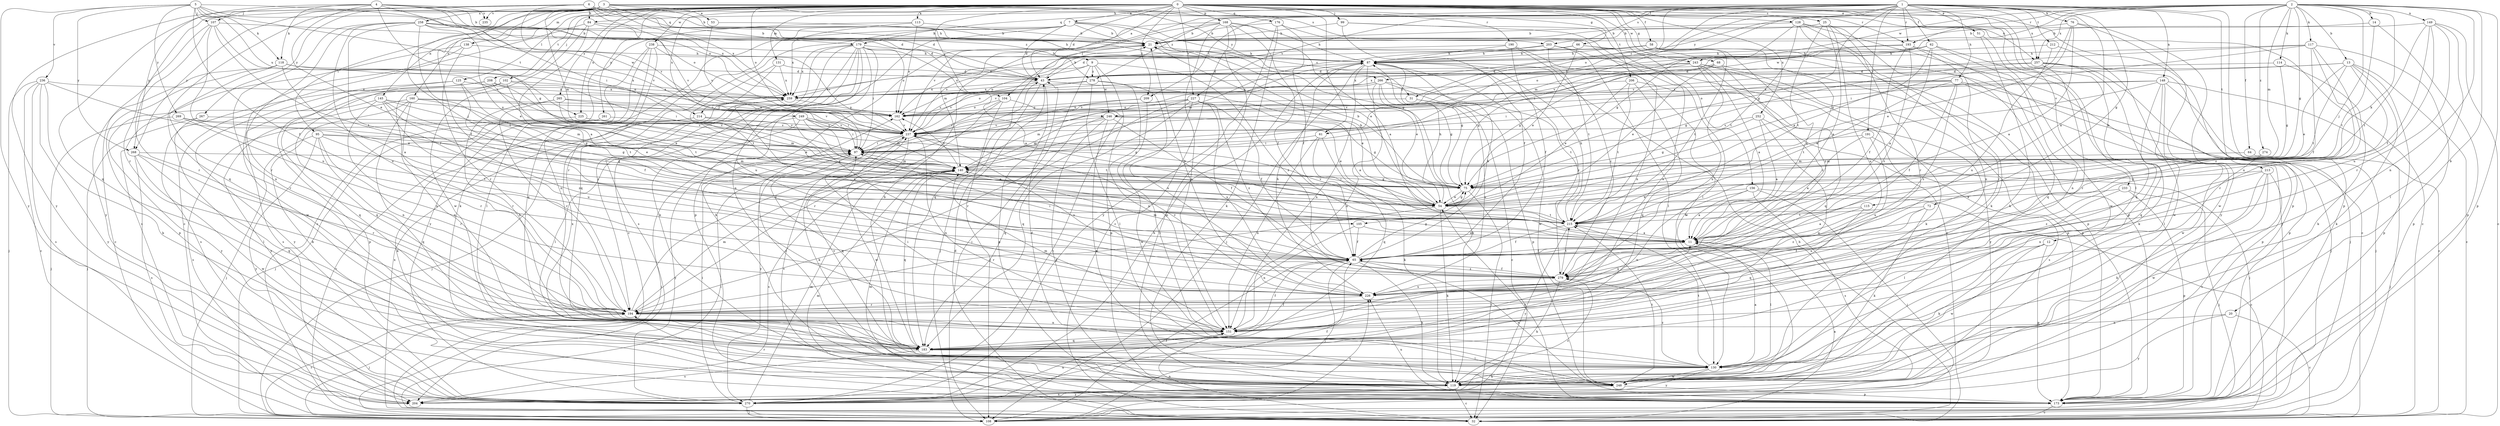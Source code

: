 strict digraph  {
0;
1;
2;
3;
4;
5;
6;
7;
9;
11;
12;
13;
14;
20;
21;
25;
31;
32;
43;
51;
53;
54;
58;
61;
62;
64;
65;
66;
68;
72;
75;
76;
77;
84;
87;
95;
97;
99;
102;
104;
105;
107;
108;
113;
114;
115;
117;
118;
119;
125;
128;
130;
131;
138;
140;
145;
148;
149;
151;
156;
160;
162;
168;
173;
176;
179;
183;
190;
191;
193;
194;
203;
204;
206;
208;
209;
212;
213;
214;
215;
225;
226;
227;
233;
235;
236;
237;
238;
243;
246;
248;
249;
252;
257;
258;
259;
261;
265;
266;
267;
268;
269;
270;
274;
278;
279;
0 -> 7  [label=a];
0 -> 9  [label=a];
0 -> 12  [label=b];
0 -> 25  [label=c];
0 -> 43  [label=d];
0 -> 51  [label=e];
0 -> 58  [label=f];
0 -> 61  [label=f];
0 -> 66  [label=g];
0 -> 68  [label=g];
0 -> 95  [label=i];
0 -> 99  [label=j];
0 -> 102  [label=j];
0 -> 104  [label=j];
0 -> 113  [label=k];
0 -> 125  [label=l];
0 -> 128  [label=l];
0 -> 130  [label=l];
0 -> 131  [label=m];
0 -> 138  [label=m];
0 -> 145  [label=n];
0 -> 156  [label=o];
0 -> 160  [label=o];
0 -> 162  [label=o];
0 -> 168  [label=p];
0 -> 173  [label=p];
0 -> 176  [label=q];
0 -> 190  [label=r];
0 -> 206  [label=t];
0 -> 208  [label=t];
0 -> 209  [label=t];
0 -> 225  [label=u];
0 -> 227  [label=v];
0 -> 233  [label=v];
0 -> 238  [label=w];
0 -> 243  [label=w];
0 -> 249  [label=x];
0 -> 252  [label=x];
0 -> 261  [label=y];
0 -> 265  [label=y];
1 -> 11  [label=a];
1 -> 31  [label=c];
1 -> 51  [label=e];
1 -> 61  [label=f];
1 -> 62  [label=f];
1 -> 72  [label=g];
1 -> 75  [label=g];
1 -> 76  [label=h];
1 -> 77  [label=h];
1 -> 84  [label=h];
1 -> 104  [label=j];
1 -> 140  [label=m];
1 -> 148  [label=n];
1 -> 162  [label=o];
1 -> 173  [label=p];
1 -> 179  [label=q];
1 -> 191  [label=r];
1 -> 193  [label=r];
1 -> 203  [label=s];
1 -> 209  [label=t];
1 -> 212  [label=t];
1 -> 213  [label=t];
1 -> 257  [label=x];
1 -> 227  [label=v];
2 -> 13  [label=b];
2 -> 14  [label=b];
2 -> 20  [label=b];
2 -> 64  [label=f];
2 -> 75  [label=g];
2 -> 105  [label=j];
2 -> 114  [label=k];
2 -> 115  [label=k];
2 -> 117  [label=k];
2 -> 140  [label=m];
2 -> 149  [label=n];
2 -> 151  [label=n];
2 -> 173  [label=p];
2 -> 193  [label=r];
2 -> 243  [label=w];
2 -> 246  [label=w];
2 -> 257  [label=x];
2 -> 266  [label=y];
2 -> 274  [label=z];
2 -> 278  [label=z];
3 -> 53  [label=e];
3 -> 65  [label=f];
3 -> 105  [label=j];
3 -> 140  [label=m];
3 -> 179  [label=q];
3 -> 183  [label=q];
3 -> 203  [label=s];
3 -> 235  [label=v];
3 -> 257  [label=x];
3 -> 258  [label=x];
3 -> 259  [label=x];
3 -> 266  [label=y];
3 -> 267  [label=y];
3 -> 268  [label=y];
3 -> 278  [label=z];
4 -> 21  [label=b];
4 -> 54  [label=e];
4 -> 75  [label=g];
4 -> 97  [label=i];
4 -> 107  [label=j];
4 -> 118  [label=k];
4 -> 162  [label=o];
4 -> 235  [label=v];
4 -> 259  [label=x];
4 -> 268  [label=y];
5 -> 43  [label=d];
5 -> 65  [label=f];
5 -> 107  [label=j];
5 -> 118  [label=k];
5 -> 214  [label=t];
5 -> 225  [label=u];
5 -> 236  [label=v];
5 -> 246  [label=w];
5 -> 268  [label=y];
5 -> 269  [label=y];
5 -> 270  [label=y];
6 -> 21  [label=b];
6 -> 43  [label=d];
6 -> 84  [label=h];
6 -> 87  [label=h];
6 -> 183  [label=q];
6 -> 193  [label=r];
6 -> 194  [label=r];
6 -> 237  [label=v];
6 -> 259  [label=x];
6 -> 270  [label=y];
7 -> 21  [label=b];
7 -> 31  [label=c];
7 -> 43  [label=d];
7 -> 54  [label=e];
7 -> 75  [label=g];
7 -> 119  [label=k];
7 -> 173  [label=p];
7 -> 183  [label=q];
7 -> 194  [label=r];
9 -> 108  [label=j];
9 -> 162  [label=o];
9 -> 173  [label=p];
9 -> 214  [label=t];
9 -> 246  [label=w];
9 -> 278  [label=z];
9 -> 279  [label=z];
11 -> 65  [label=f];
11 -> 130  [label=l];
12 -> 65  [label=f];
12 -> 119  [label=k];
12 -> 173  [label=p];
12 -> 248  [label=w];
13 -> 32  [label=c];
13 -> 43  [label=d];
13 -> 54  [label=e];
13 -> 119  [label=k];
13 -> 173  [label=p];
13 -> 194  [label=r];
13 -> 215  [label=t];
13 -> 259  [label=x];
14 -> 21  [label=b];
14 -> 173  [label=p];
14 -> 215  [label=t];
20 -> 32  [label=c];
20 -> 151  [label=n];
20 -> 270  [label=y];
21 -> 87  [label=h];
21 -> 183  [label=q];
25 -> 11  [label=a];
25 -> 21  [label=b];
25 -> 173  [label=p];
25 -> 194  [label=r];
25 -> 215  [label=t];
25 -> 226  [label=u];
31 -> 32  [label=c];
31 -> 162  [label=o];
31 -> 226  [label=u];
32 -> 11  [label=a];
32 -> 43  [label=d];
32 -> 87  [label=h];
32 -> 97  [label=i];
32 -> 140  [label=m];
32 -> 151  [label=n];
32 -> 259  [label=x];
43 -> 21  [label=b];
43 -> 54  [label=e];
43 -> 108  [label=j];
43 -> 173  [label=p];
43 -> 237  [label=v];
43 -> 259  [label=x];
51 -> 119  [label=k];
51 -> 248  [label=w];
53 -> 21  [label=b];
53 -> 237  [label=v];
54 -> 21  [label=b];
54 -> 75  [label=g];
54 -> 87  [label=h];
54 -> 97  [label=i];
54 -> 119  [label=k];
54 -> 194  [label=r];
54 -> 215  [label=t];
58 -> 11  [label=a];
58 -> 43  [label=d];
58 -> 87  [label=h];
58 -> 215  [label=t];
58 -> 259  [label=x];
58 -> 279  [label=z];
61 -> 97  [label=i];
61 -> 119  [label=k];
61 -> 151  [label=n];
61 -> 183  [label=q];
62 -> 11  [label=a];
62 -> 54  [label=e];
62 -> 87  [label=h];
62 -> 97  [label=i];
62 -> 151  [label=n];
62 -> 162  [label=o];
62 -> 183  [label=q];
64 -> 108  [label=j];
64 -> 140  [label=m];
65 -> 75  [label=g];
65 -> 87  [label=h];
65 -> 97  [label=i];
65 -> 108  [label=j];
65 -> 119  [label=k];
65 -> 140  [label=m];
65 -> 248  [label=w];
65 -> 259  [label=x];
65 -> 279  [label=z];
66 -> 32  [label=c];
66 -> 54  [label=e];
66 -> 87  [label=h];
66 -> 140  [label=m];
66 -> 173  [label=p];
68 -> 43  [label=d];
68 -> 54  [label=e];
68 -> 75  [label=g];
68 -> 173  [label=p];
68 -> 279  [label=z];
72 -> 119  [label=k];
72 -> 215  [label=t];
72 -> 226  [label=u];
72 -> 279  [label=z];
75 -> 21  [label=b];
75 -> 32  [label=c];
75 -> 54  [label=e];
76 -> 11  [label=a];
76 -> 21  [label=b];
76 -> 54  [label=e];
76 -> 75  [label=g];
76 -> 248  [label=w];
76 -> 270  [label=y];
77 -> 65  [label=f];
77 -> 97  [label=i];
77 -> 108  [label=j];
77 -> 173  [label=p];
77 -> 215  [label=t];
77 -> 237  [label=v];
77 -> 259  [label=x];
77 -> 279  [label=z];
84 -> 11  [label=a];
84 -> 21  [label=b];
84 -> 32  [label=c];
84 -> 237  [label=v];
84 -> 248  [label=w];
87 -> 43  [label=d];
87 -> 54  [label=e];
87 -> 75  [label=g];
87 -> 108  [label=j];
87 -> 151  [label=n];
87 -> 237  [label=v];
87 -> 248  [label=w];
87 -> 279  [label=z];
95 -> 75  [label=g];
95 -> 97  [label=i];
95 -> 108  [label=j];
95 -> 183  [label=q];
95 -> 194  [label=r];
95 -> 215  [label=t];
95 -> 270  [label=y];
97 -> 140  [label=m];
97 -> 183  [label=q];
97 -> 270  [label=y];
99 -> 21  [label=b];
99 -> 65  [label=f];
99 -> 130  [label=l];
99 -> 151  [label=n];
102 -> 97  [label=i];
102 -> 173  [label=p];
102 -> 183  [label=q];
102 -> 204  [label=s];
102 -> 215  [label=t];
102 -> 259  [label=x];
104 -> 97  [label=i];
104 -> 108  [label=j];
104 -> 162  [label=o];
104 -> 194  [label=r];
104 -> 270  [label=y];
105 -> 11  [label=a];
105 -> 65  [label=f];
105 -> 151  [label=n];
107 -> 21  [label=b];
107 -> 97  [label=i];
107 -> 194  [label=r];
107 -> 215  [label=t];
107 -> 226  [label=u];
107 -> 270  [label=y];
108 -> 65  [label=f];
108 -> 97  [label=i];
108 -> 194  [label=r];
108 -> 226  [label=u];
113 -> 21  [label=b];
113 -> 32  [label=c];
113 -> 162  [label=o];
113 -> 259  [label=x];
114 -> 43  [label=d];
114 -> 75  [label=g];
114 -> 119  [label=k];
115 -> 11  [label=a];
115 -> 183  [label=q];
115 -> 215  [label=t];
117 -> 65  [label=f];
117 -> 87  [label=h];
117 -> 97  [label=i];
117 -> 173  [label=p];
117 -> 226  [label=u];
117 -> 237  [label=v];
117 -> 279  [label=z];
118 -> 11  [label=a];
118 -> 32  [label=c];
118 -> 43  [label=d];
118 -> 162  [label=o];
118 -> 173  [label=p];
118 -> 194  [label=r];
118 -> 259  [label=x];
119 -> 21  [label=b];
119 -> 32  [label=c];
119 -> 162  [label=o];
119 -> 194  [label=r];
119 -> 270  [label=y];
125 -> 65  [label=f];
125 -> 183  [label=q];
125 -> 215  [label=t];
125 -> 259  [label=x];
125 -> 270  [label=y];
128 -> 21  [label=b];
128 -> 32  [label=c];
128 -> 75  [label=g];
128 -> 108  [label=j];
128 -> 119  [label=k];
128 -> 151  [label=n];
128 -> 215  [label=t];
130 -> 11  [label=a];
130 -> 119  [label=k];
130 -> 215  [label=t];
130 -> 237  [label=v];
130 -> 248  [label=w];
130 -> 270  [label=y];
130 -> 279  [label=z];
131 -> 43  [label=d];
131 -> 97  [label=i];
131 -> 215  [label=t];
131 -> 259  [label=x];
138 -> 87  [label=h];
138 -> 194  [label=r];
138 -> 204  [label=s];
138 -> 248  [label=w];
140 -> 75  [label=g];
140 -> 162  [label=o];
140 -> 183  [label=q];
140 -> 204  [label=s];
145 -> 54  [label=e];
145 -> 140  [label=m];
145 -> 162  [label=o];
145 -> 194  [label=r];
145 -> 226  [label=u];
145 -> 270  [label=y];
145 -> 279  [label=z];
148 -> 32  [label=c];
148 -> 54  [label=e];
148 -> 108  [label=j];
148 -> 130  [label=l];
148 -> 183  [label=q];
148 -> 237  [label=v];
148 -> 248  [label=w];
148 -> 259  [label=x];
149 -> 21  [label=b];
149 -> 32  [label=c];
149 -> 65  [label=f];
149 -> 130  [label=l];
149 -> 194  [label=r];
149 -> 215  [label=t];
149 -> 226  [label=u];
151 -> 65  [label=f];
151 -> 97  [label=i];
151 -> 140  [label=m];
151 -> 183  [label=q];
156 -> 11  [label=a];
156 -> 32  [label=c];
156 -> 54  [label=e];
156 -> 108  [label=j];
156 -> 151  [label=n];
156 -> 204  [label=s];
160 -> 75  [label=g];
160 -> 119  [label=k];
160 -> 151  [label=n];
160 -> 162  [label=o];
160 -> 194  [label=r];
160 -> 237  [label=v];
160 -> 270  [label=y];
162 -> 237  [label=v];
168 -> 11  [label=a];
168 -> 21  [label=b];
168 -> 32  [label=c];
168 -> 65  [label=f];
168 -> 87  [label=h];
168 -> 140  [label=m];
168 -> 151  [label=n];
168 -> 173  [label=p];
168 -> 237  [label=v];
173 -> 32  [label=c];
173 -> 54  [label=e];
173 -> 140  [label=m];
173 -> 226  [label=u];
173 -> 237  [label=v];
176 -> 21  [label=b];
176 -> 65  [label=f];
176 -> 119  [label=k];
176 -> 151  [label=n];
176 -> 270  [label=y];
179 -> 11  [label=a];
179 -> 32  [label=c];
179 -> 87  [label=h];
179 -> 97  [label=i];
179 -> 119  [label=k];
179 -> 151  [label=n];
179 -> 162  [label=o];
179 -> 194  [label=r];
179 -> 204  [label=s];
179 -> 226  [label=u];
179 -> 259  [label=x];
179 -> 279  [label=z];
183 -> 21  [label=b];
183 -> 65  [label=f];
183 -> 130  [label=l];
183 -> 204  [label=s];
183 -> 259  [label=x];
190 -> 65  [label=f];
190 -> 87  [label=h];
190 -> 162  [label=o];
190 -> 248  [label=w];
190 -> 279  [label=z];
191 -> 11  [label=a];
191 -> 97  [label=i];
191 -> 108  [label=j];
191 -> 226  [label=u];
193 -> 65  [label=f];
193 -> 87  [label=h];
193 -> 183  [label=q];
193 -> 194  [label=r];
193 -> 237  [label=v];
193 -> 279  [label=z];
194 -> 43  [label=d];
194 -> 108  [label=j];
194 -> 140  [label=m];
194 -> 151  [label=n];
203 -> 32  [label=c];
203 -> 87  [label=h];
203 -> 130  [label=l];
203 -> 215  [label=t];
203 -> 237  [label=v];
204 -> 279  [label=z];
206 -> 54  [label=e];
206 -> 183  [label=q];
206 -> 215  [label=t];
206 -> 259  [label=x];
206 -> 270  [label=y];
208 -> 54  [label=e];
208 -> 140  [label=m];
208 -> 183  [label=q];
208 -> 204  [label=s];
208 -> 259  [label=x];
209 -> 97  [label=i];
209 -> 130  [label=l];
209 -> 162  [label=o];
212 -> 87  [label=h];
212 -> 226  [label=u];
212 -> 248  [label=w];
213 -> 75  [label=g];
213 -> 119  [label=k];
213 -> 130  [label=l];
213 -> 204  [label=s];
213 -> 248  [label=w];
213 -> 279  [label=z];
214 -> 75  [label=g];
214 -> 119  [label=k];
214 -> 237  [label=v];
215 -> 11  [label=a];
215 -> 65  [label=f];
215 -> 87  [label=h];
215 -> 237  [label=v];
215 -> 270  [label=y];
225 -> 140  [label=m];
225 -> 204  [label=s];
225 -> 237  [label=v];
226 -> 11  [label=a];
226 -> 87  [label=h];
226 -> 194  [label=r];
226 -> 237  [label=v];
227 -> 11  [label=a];
227 -> 65  [label=f];
227 -> 140  [label=m];
227 -> 162  [label=o];
227 -> 183  [label=q];
227 -> 194  [label=r];
227 -> 226  [label=u];
227 -> 248  [label=w];
227 -> 279  [label=z];
233 -> 54  [label=e];
233 -> 108  [label=j];
233 -> 130  [label=l];
233 -> 173  [label=p];
236 -> 32  [label=c];
236 -> 54  [label=e];
236 -> 108  [label=j];
236 -> 119  [label=k];
236 -> 204  [label=s];
236 -> 259  [label=x];
236 -> 270  [label=y];
237 -> 97  [label=i];
237 -> 119  [label=k];
237 -> 151  [label=n];
237 -> 226  [label=u];
237 -> 248  [label=w];
237 -> 270  [label=y];
238 -> 87  [label=h];
238 -> 130  [label=l];
238 -> 151  [label=n];
238 -> 183  [label=q];
238 -> 237  [label=v];
238 -> 270  [label=y];
243 -> 11  [label=a];
243 -> 43  [label=d];
243 -> 75  [label=g];
243 -> 119  [label=k];
243 -> 173  [label=p];
243 -> 183  [label=q];
243 -> 226  [label=u];
243 -> 259  [label=x];
246 -> 54  [label=e];
246 -> 65  [label=f];
246 -> 75  [label=g];
246 -> 140  [label=m];
246 -> 173  [label=p];
246 -> 183  [label=q];
246 -> 237  [label=v];
246 -> 248  [label=w];
248 -> 43  [label=d];
248 -> 173  [label=p];
248 -> 204  [label=s];
248 -> 215  [label=t];
249 -> 11  [label=a];
249 -> 97  [label=i];
249 -> 108  [label=j];
249 -> 130  [label=l];
249 -> 140  [label=m];
249 -> 215  [label=t];
249 -> 237  [label=v];
252 -> 11  [label=a];
252 -> 75  [label=g];
252 -> 183  [label=q];
252 -> 204  [label=s];
252 -> 237  [label=v];
257 -> 43  [label=d];
257 -> 75  [label=g];
257 -> 108  [label=j];
257 -> 119  [label=k];
257 -> 173  [label=p];
257 -> 194  [label=r];
258 -> 21  [label=b];
258 -> 43  [label=d];
258 -> 54  [label=e];
258 -> 65  [label=f];
258 -> 87  [label=h];
258 -> 151  [label=n];
258 -> 194  [label=r];
258 -> 215  [label=t];
258 -> 226  [label=u];
258 -> 237  [label=v];
259 -> 162  [label=o];
261 -> 32  [label=c];
261 -> 108  [label=j];
261 -> 237  [label=v];
265 -> 54  [label=e];
265 -> 97  [label=i];
265 -> 151  [label=n];
265 -> 162  [label=o];
265 -> 194  [label=r];
266 -> 75  [label=g];
266 -> 119  [label=k];
266 -> 151  [label=n];
266 -> 162  [label=o];
266 -> 173  [label=p];
266 -> 215  [label=t];
266 -> 237  [label=v];
266 -> 259  [label=x];
267 -> 108  [label=j];
267 -> 130  [label=l];
267 -> 237  [label=v];
268 -> 140  [label=m];
268 -> 183  [label=q];
268 -> 194  [label=r];
268 -> 204  [label=s];
268 -> 248  [label=w];
269 -> 75  [label=g];
269 -> 108  [label=j];
269 -> 226  [label=u];
269 -> 237  [label=v];
270 -> 65  [label=f];
270 -> 87  [label=h];
270 -> 97  [label=i];
270 -> 108  [label=j];
270 -> 140  [label=m];
270 -> 151  [label=n];
274 -> 140  [label=m];
274 -> 151  [label=n];
278 -> 130  [label=l];
278 -> 151  [label=n];
278 -> 226  [label=u];
278 -> 237  [label=v];
278 -> 259  [label=x];
279 -> 21  [label=b];
279 -> 65  [label=f];
279 -> 119  [label=k];
279 -> 215  [label=t];
279 -> 226  [label=u];
}
